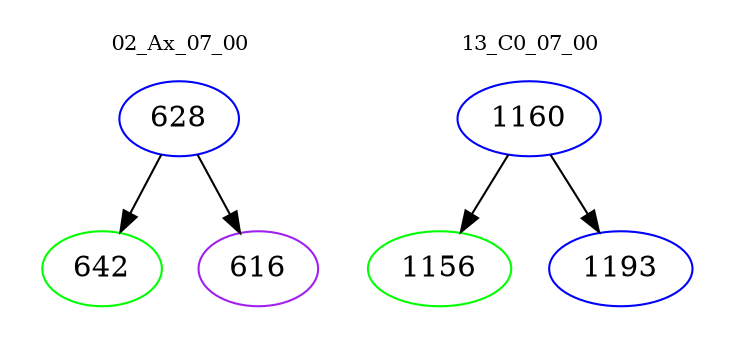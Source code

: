 digraph{
subgraph cluster_0 {
color = white
label = "02_Ax_07_00";
fontsize=10;
T0_628 [label="628", color="blue"]
T0_628 -> T0_642 [color="black"]
T0_642 [label="642", color="green"]
T0_628 -> T0_616 [color="black"]
T0_616 [label="616", color="purple"]
}
subgraph cluster_1 {
color = white
label = "13_C0_07_00";
fontsize=10;
T1_1160 [label="1160", color="blue"]
T1_1160 -> T1_1156 [color="black"]
T1_1156 [label="1156", color="green"]
T1_1160 -> T1_1193 [color="black"]
T1_1193 [label="1193", color="blue"]
}
}

